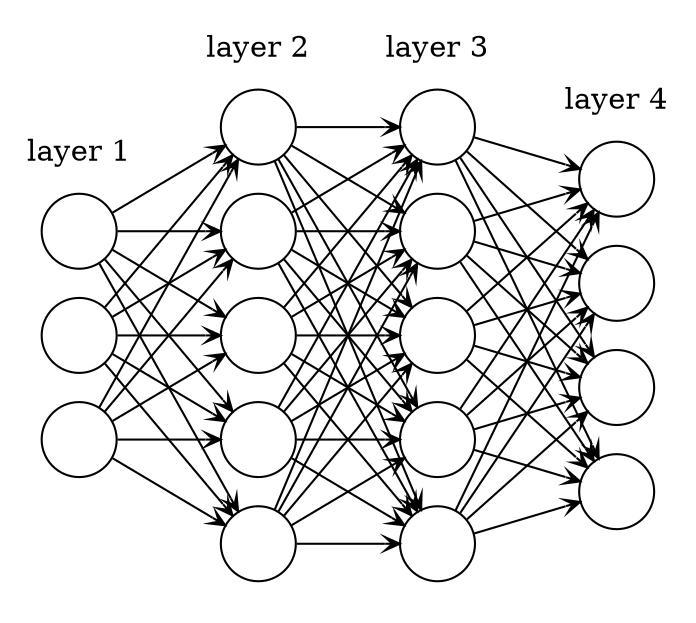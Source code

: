 digraph G {
	dpi="300"; ratio=auto; size="6,6";
    rankdir=LR;
    mindist="2.0";
    splines=line;
    nodesep="0.2";
    edge [comment="Wildcard node added automatic in EG.", 
          arrowsize="0.7", 
          arrowhead="vee"];
    node [label=""];
    subgraph cluster_0 {
        color=white;
        label="layer 1";
        edge [comment="Wildcard node added automatic in EG."];
        node [style=solid, 
              shape=circle];
        x1;
        x2;
        x3;
    }

    subgraph cluster_1 {
        color=white;
        label="layer 2";
        edge [comment="Wildcard node added automatic in EG."];
        node [style=solid, 
              shape=circle];
        a12;
        a22;
        a32;
        a42;
        a52;
    }

    subgraph cluster_2 {
        color=white;
        nodesep="0.75";
        label="layer 3";
        edge [comment="Wildcard node added automatic in EG."];
        node [style=solid, 
              shape=circle];
        a13;
        a23;
        a33;
        a43;
        a53;
    }

    subgraph cluster_3 {
        color=white;
        label="layer 4";
        edge [comment="Wildcard node added automatic in EG."];
        node [style=solid, 
              shape=circle];
        O1;
        O2;
        O3;
        O4;
    }

    x1 -> a12;
    x1 -> a22;
    x1 -> a32;
    x1 -> a42;
    x1 -> a52;
    x2 -> a12;
    x2 -> a22;
    x2 -> a32;
    x2 -> a42;
    x2 -> a52;
    x3 -> a12;
    x3 -> a22;
    x3 -> a32;
    x3 -> a42;
    x3 -> a52;
    a12 -> a13;
    a22 -> a13;
    a32 -> a13;
    a42 -> a13;
    a52 -> a13;
    a12 -> a23;
    a22 -> a23;
    a32 -> a23;
    a42 -> a23;
    a52 -> a23;
    a12 -> a33;
    a22 -> a33;
    a32 -> a33;
    a42 -> a33;
    a52 -> a33;
    a12 -> a43;
    a22 -> a43;
    a32 -> a43;
    a42 -> a43;
    a52 -> a43;
    a12 -> a53;
    a22 -> a53;
    a32 -> a53;
    a42 -> a53;
    a52 -> a53;
    a13 -> O1;
    a23 -> O1;
    a33 -> O1;
    a43 -> O1;
    a53 -> O1;
    a13 -> O2;
    a23 -> O2;
    a33 -> O2;
    a43 -> O2;
    a53 -> O2;
    a13 -> O3;
    a23 -> O3;
    a33 -> O3;
    a43 -> O3;
    a53 -> O3;
    a13 -> O4;
    a23 -> O4;
    a33 -> O4;
    a43 -> O4;
    a53 -> O4;
}
